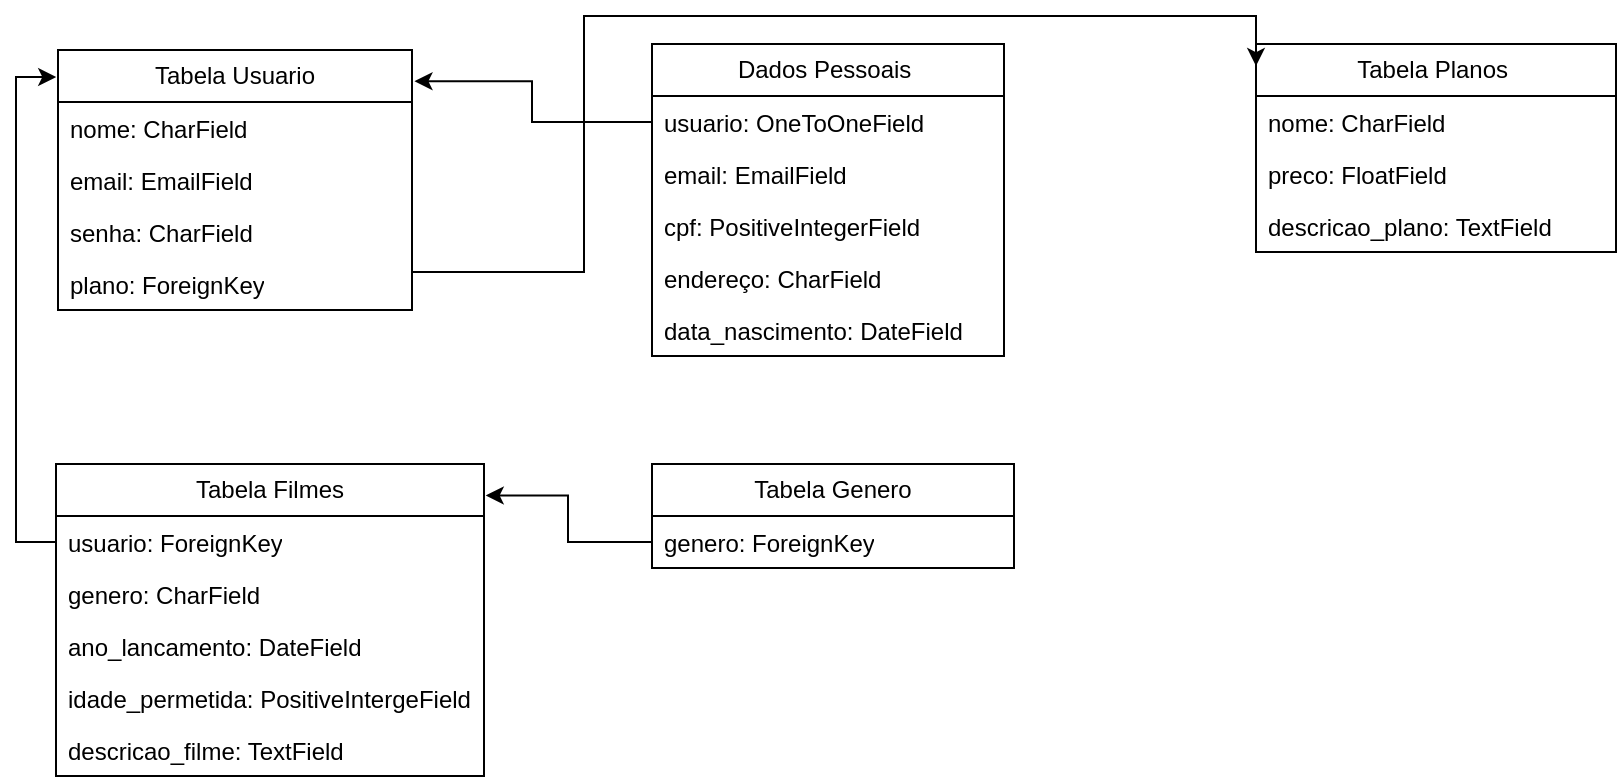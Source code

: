 <mxfile version="24.3.1" type="device">
  <diagram name="Página-1" id="Z7ZKE1o8DuFduaXW-8_f">
    <mxGraphModel dx="956" dy="541" grid="0" gridSize="10" guides="1" tooltips="1" connect="1" arrows="1" fold="1" page="1" pageScale="1" pageWidth="827" pageHeight="1169" math="0" shadow="0">
      <root>
        <mxCell id="0" />
        <mxCell id="1" parent="0" />
        <mxCell id="UXIU2j_Yv46bUBNotC_1-1" value="Tabela Usuario" style="swimlane;fontStyle=0;childLayout=stackLayout;horizontal=1;startSize=26;fillColor=none;horizontalStack=0;resizeParent=1;resizeParentMax=0;resizeLast=0;collapsible=1;marginBottom=0;whiteSpace=wrap;html=1;" parent="1" vertex="1">
          <mxGeometry x="36" y="42" width="177" height="130" as="geometry" />
        </mxCell>
        <mxCell id="UXIU2j_Yv46bUBNotC_1-2" value="nome: CharField" style="text;strokeColor=none;fillColor=none;align=left;verticalAlign=top;spacingLeft=4;spacingRight=4;overflow=hidden;rotatable=0;points=[[0,0.5],[1,0.5]];portConstraint=eastwest;whiteSpace=wrap;html=1;" parent="UXIU2j_Yv46bUBNotC_1-1" vertex="1">
          <mxGeometry y="26" width="177" height="26" as="geometry" />
        </mxCell>
        <mxCell id="UXIU2j_Yv46bUBNotC_1-3" value="email: EmailField" style="text;strokeColor=none;fillColor=none;align=left;verticalAlign=top;spacingLeft=4;spacingRight=4;overflow=hidden;rotatable=0;points=[[0,0.5],[1,0.5]];portConstraint=eastwest;whiteSpace=wrap;html=1;" parent="UXIU2j_Yv46bUBNotC_1-1" vertex="1">
          <mxGeometry y="52" width="177" height="26" as="geometry" />
        </mxCell>
        <mxCell id="UXIU2j_Yv46bUBNotC_1-4" value="senha: CharField" style="text;strokeColor=none;fillColor=none;align=left;verticalAlign=top;spacingLeft=4;spacingRight=4;overflow=hidden;rotatable=0;points=[[0,0.5],[1,0.5]];portConstraint=eastwest;whiteSpace=wrap;html=1;" parent="UXIU2j_Yv46bUBNotC_1-1" vertex="1">
          <mxGeometry y="78" width="177" height="26" as="geometry" />
        </mxCell>
        <mxCell id="Xn1qAM96rIzWH-Y58ay3-26" value="plano: ForeignKey" style="text;strokeColor=none;fillColor=none;align=left;verticalAlign=top;spacingLeft=4;spacingRight=4;overflow=hidden;rotatable=0;points=[[0,0.5],[1,0.5]];portConstraint=eastwest;whiteSpace=wrap;html=1;" vertex="1" parent="UXIU2j_Yv46bUBNotC_1-1">
          <mxGeometry y="104" width="177" height="26" as="geometry" />
        </mxCell>
        <mxCell id="UXIU2j_Yv46bUBNotC_1-7" value="Dados Pessoais&amp;nbsp;" style="swimlane;fontStyle=0;childLayout=stackLayout;horizontal=1;startSize=26;fillColor=none;horizontalStack=0;resizeParent=1;resizeParentMax=0;resizeLast=0;collapsible=1;marginBottom=0;whiteSpace=wrap;html=1;" parent="1" vertex="1">
          <mxGeometry x="333" y="39" width="176" height="156" as="geometry" />
        </mxCell>
        <mxCell id="UXIU2j_Yv46bUBNotC_1-8" value="usuario: OneToOneField&amp;nbsp;" style="text;strokeColor=none;fillColor=none;align=left;verticalAlign=top;spacingLeft=4;spacingRight=4;overflow=hidden;rotatable=0;points=[[0,0.5],[1,0.5]];portConstraint=eastwest;whiteSpace=wrap;html=1;" parent="UXIU2j_Yv46bUBNotC_1-7" vertex="1">
          <mxGeometry y="26" width="176" height="26" as="geometry" />
        </mxCell>
        <mxCell id="UXIU2j_Yv46bUBNotC_1-9" value="email: EmailField" style="text;strokeColor=none;fillColor=none;align=left;verticalAlign=top;spacingLeft=4;spacingRight=4;overflow=hidden;rotatable=0;points=[[0,0.5],[1,0.5]];portConstraint=eastwest;whiteSpace=wrap;html=1;" parent="UXIU2j_Yv46bUBNotC_1-7" vertex="1">
          <mxGeometry y="52" width="176" height="26" as="geometry" />
        </mxCell>
        <mxCell id="UXIU2j_Yv46bUBNotC_1-10" value="cpf: PositiveIntegerField" style="text;strokeColor=none;fillColor=none;align=left;verticalAlign=top;spacingLeft=4;spacingRight=4;overflow=hidden;rotatable=0;points=[[0,0.5],[1,0.5]];portConstraint=eastwest;whiteSpace=wrap;html=1;" parent="UXIU2j_Yv46bUBNotC_1-7" vertex="1">
          <mxGeometry y="78" width="176" height="26" as="geometry" />
        </mxCell>
        <mxCell id="UXIU2j_Yv46bUBNotC_1-11" value="endereço: CharField" style="text;strokeColor=none;fillColor=none;align=left;verticalAlign=top;spacingLeft=4;spacingRight=4;overflow=hidden;rotatable=0;points=[[0,0.5],[1,0.5]];portConstraint=eastwest;whiteSpace=wrap;html=1;" parent="UXIU2j_Yv46bUBNotC_1-7" vertex="1">
          <mxGeometry y="104" width="176" height="26" as="geometry" />
        </mxCell>
        <mxCell id="Xn1qAM96rIzWH-Y58ay3-5" value="data_nascimento: DateField" style="text;strokeColor=none;fillColor=none;align=left;verticalAlign=top;spacingLeft=4;spacingRight=4;overflow=hidden;rotatable=0;points=[[0,0.5],[1,0.5]];portConstraint=eastwest;whiteSpace=wrap;html=1;" vertex="1" parent="UXIU2j_Yv46bUBNotC_1-7">
          <mxGeometry y="130" width="176" height="26" as="geometry" />
        </mxCell>
        <mxCell id="Xn1qAM96rIzWH-Y58ay3-1" value="Tabela Planos&amp;nbsp;" style="swimlane;fontStyle=0;childLayout=stackLayout;horizontal=1;startSize=26;fillColor=none;horizontalStack=0;resizeParent=1;resizeParentMax=0;resizeLast=0;collapsible=1;marginBottom=0;whiteSpace=wrap;html=1;" vertex="1" parent="1">
          <mxGeometry x="635" y="39" width="180" height="104" as="geometry" />
        </mxCell>
        <mxCell id="Xn1qAM96rIzWH-Y58ay3-2" value="nome: CharField" style="text;strokeColor=none;fillColor=none;align=left;verticalAlign=top;spacingLeft=4;spacingRight=4;overflow=hidden;rotatable=0;points=[[0,0.5],[1,0.5]];portConstraint=eastwest;whiteSpace=wrap;html=1;" vertex="1" parent="Xn1qAM96rIzWH-Y58ay3-1">
          <mxGeometry y="26" width="180" height="26" as="geometry" />
        </mxCell>
        <mxCell id="Xn1qAM96rIzWH-Y58ay3-3" value="preco: FloatField" style="text;strokeColor=none;fillColor=none;align=left;verticalAlign=top;spacingLeft=4;spacingRight=4;overflow=hidden;rotatable=0;points=[[0,0.5],[1,0.5]];portConstraint=eastwest;whiteSpace=wrap;html=1;" vertex="1" parent="Xn1qAM96rIzWH-Y58ay3-1">
          <mxGeometry y="52" width="180" height="26" as="geometry" />
        </mxCell>
        <mxCell id="Xn1qAM96rIzWH-Y58ay3-4" value="descricao_plano: TextField" style="text;strokeColor=none;fillColor=none;align=left;verticalAlign=top;spacingLeft=4;spacingRight=4;overflow=hidden;rotatable=0;points=[[0,0.5],[1,0.5]];portConstraint=eastwest;whiteSpace=wrap;html=1;" vertex="1" parent="Xn1qAM96rIzWH-Y58ay3-1">
          <mxGeometry y="78" width="180" height="26" as="geometry" />
        </mxCell>
        <mxCell id="Xn1qAM96rIzWH-Y58ay3-7" value="Tabela Filmes" style="swimlane;fontStyle=0;childLayout=stackLayout;horizontal=1;startSize=26;fillColor=none;horizontalStack=0;resizeParent=1;resizeParentMax=0;resizeLast=0;collapsible=1;marginBottom=0;whiteSpace=wrap;html=1;" vertex="1" parent="1">
          <mxGeometry x="35" y="249" width="214" height="156" as="geometry" />
        </mxCell>
        <mxCell id="Xn1qAM96rIzWH-Y58ay3-24" value="usuario: ForeignKey" style="text;strokeColor=none;fillColor=none;align=left;verticalAlign=top;spacingLeft=4;spacingRight=4;overflow=hidden;rotatable=0;points=[[0,0.5],[1,0.5]];portConstraint=eastwest;whiteSpace=wrap;html=1;" vertex="1" parent="Xn1qAM96rIzWH-Y58ay3-7">
          <mxGeometry y="26" width="214" height="26" as="geometry" />
        </mxCell>
        <mxCell id="Xn1qAM96rIzWH-Y58ay3-8" value="genero: CharField&amp;nbsp;" style="text;strokeColor=none;fillColor=none;align=left;verticalAlign=top;spacingLeft=4;spacingRight=4;overflow=hidden;rotatable=0;points=[[0,0.5],[1,0.5]];portConstraint=eastwest;whiteSpace=wrap;html=1;" vertex="1" parent="Xn1qAM96rIzWH-Y58ay3-7">
          <mxGeometry y="52" width="214" height="26" as="geometry" />
        </mxCell>
        <mxCell id="Xn1qAM96rIzWH-Y58ay3-9" value="ano_lancamento: DateField" style="text;strokeColor=none;fillColor=none;align=left;verticalAlign=top;spacingLeft=4;spacingRight=4;overflow=hidden;rotatable=0;points=[[0,0.5],[1,0.5]];portConstraint=eastwest;whiteSpace=wrap;html=1;" vertex="1" parent="Xn1qAM96rIzWH-Y58ay3-7">
          <mxGeometry y="78" width="214" height="26" as="geometry" />
        </mxCell>
        <mxCell id="Xn1qAM96rIzWH-Y58ay3-10" value="idade_permetida: PositiveIntergeField" style="text;strokeColor=none;fillColor=none;align=left;verticalAlign=top;spacingLeft=4;spacingRight=4;overflow=hidden;rotatable=0;points=[[0,0.5],[1,0.5]];portConstraint=eastwest;whiteSpace=wrap;html=1;" vertex="1" parent="Xn1qAM96rIzWH-Y58ay3-7">
          <mxGeometry y="104" width="214" height="26" as="geometry" />
        </mxCell>
        <mxCell id="Xn1qAM96rIzWH-Y58ay3-11" value="descricao_filme: TextField" style="text;strokeColor=none;fillColor=none;align=left;verticalAlign=top;spacingLeft=4;spacingRight=4;overflow=hidden;rotatable=0;points=[[0,0.5],[1,0.5]];portConstraint=eastwest;whiteSpace=wrap;html=1;" vertex="1" parent="Xn1qAM96rIzWH-Y58ay3-7">
          <mxGeometry y="130" width="214" height="26" as="geometry" />
        </mxCell>
        <mxCell id="Xn1qAM96rIzWH-Y58ay3-12" value="Tabela Genero" style="swimlane;fontStyle=0;childLayout=stackLayout;horizontal=1;startSize=26;fillColor=none;horizontalStack=0;resizeParent=1;resizeParentMax=0;resizeLast=0;collapsible=1;marginBottom=0;whiteSpace=wrap;html=1;" vertex="1" parent="1">
          <mxGeometry x="333" y="249" width="181" height="52" as="geometry" />
        </mxCell>
        <mxCell id="Xn1qAM96rIzWH-Y58ay3-13" value="genero: ForeignKey&lt;div&gt;&lt;br&gt;&lt;/div&gt;" style="text;strokeColor=none;fillColor=none;align=left;verticalAlign=top;spacingLeft=4;spacingRight=4;overflow=hidden;rotatable=0;points=[[0,0.5],[1,0.5]];portConstraint=eastwest;whiteSpace=wrap;html=1;" vertex="1" parent="Xn1qAM96rIzWH-Y58ay3-12">
          <mxGeometry y="26" width="181" height="26" as="geometry" />
        </mxCell>
        <mxCell id="Xn1qAM96rIzWH-Y58ay3-20" style="edgeStyle=orthogonalEdgeStyle;rounded=0;orthogonalLoop=1;jettySize=auto;html=1;exitX=0;exitY=0.5;exitDx=0;exitDy=0;entryX=1.007;entryY=0.12;entryDx=0;entryDy=0;entryPerimeter=0;" edge="1" parent="1" source="UXIU2j_Yv46bUBNotC_1-8" target="UXIU2j_Yv46bUBNotC_1-1">
          <mxGeometry relative="1" as="geometry" />
        </mxCell>
        <mxCell id="Xn1qAM96rIzWH-Y58ay3-21" style="edgeStyle=orthogonalEdgeStyle;rounded=0;orthogonalLoop=1;jettySize=auto;html=1;exitX=0;exitY=0.5;exitDx=0;exitDy=0;entryX=1.004;entryY=0.101;entryDx=0;entryDy=0;entryPerimeter=0;" edge="1" parent="1" source="Xn1qAM96rIzWH-Y58ay3-13" target="Xn1qAM96rIzWH-Y58ay3-7">
          <mxGeometry relative="1" as="geometry" />
        </mxCell>
        <mxCell id="Xn1qAM96rIzWH-Y58ay3-25" style="edgeStyle=orthogonalEdgeStyle;rounded=0;orthogonalLoop=1;jettySize=auto;html=1;exitX=0;exitY=0.5;exitDx=0;exitDy=0;entryX=-0.005;entryY=0.104;entryDx=0;entryDy=0;entryPerimeter=0;" edge="1" parent="1" source="Xn1qAM96rIzWH-Y58ay3-24" target="UXIU2j_Yv46bUBNotC_1-1">
          <mxGeometry relative="1" as="geometry" />
        </mxCell>
        <mxCell id="Xn1qAM96rIzWH-Y58ay3-27" style="edgeStyle=orthogonalEdgeStyle;rounded=0;orthogonalLoop=1;jettySize=auto;html=1;exitX=1;exitY=0.5;exitDx=0;exitDy=0;entryX=0;entryY=0.106;entryDx=0;entryDy=0;entryPerimeter=0;" edge="1" parent="1" source="Xn1qAM96rIzWH-Y58ay3-26" target="Xn1qAM96rIzWH-Y58ay3-1">
          <mxGeometry relative="1" as="geometry">
            <Array as="points">
              <mxPoint x="213" y="153" />
              <mxPoint x="299" y="153" />
              <mxPoint x="299" y="25" />
              <mxPoint x="635" y="25" />
            </Array>
          </mxGeometry>
        </mxCell>
      </root>
    </mxGraphModel>
  </diagram>
</mxfile>
